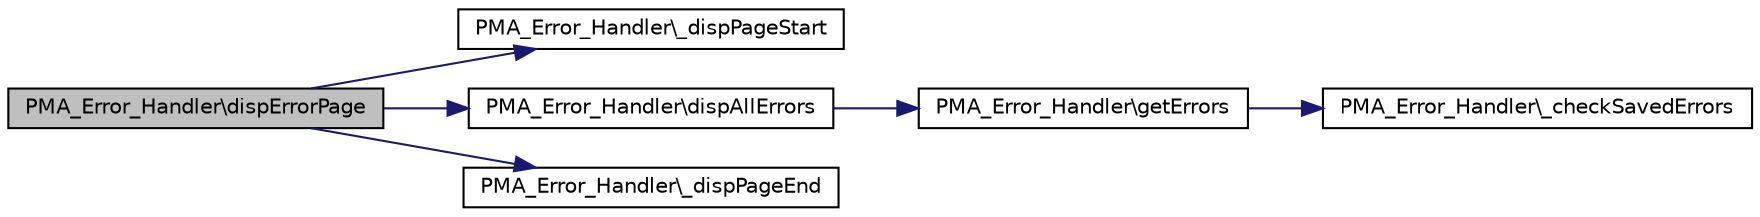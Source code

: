 digraph G
{
  edge [fontname="Helvetica",fontsize="10",labelfontname="Helvetica",labelfontsize="10"];
  node [fontname="Helvetica",fontsize="10",shape=record];
  rankdir="LR";
  Node1 [label="PMA_Error_Handler\\dispErrorPage",height=0.2,width=0.4,color="black", fillcolor="grey75", style="filled" fontcolor="black"];
  Node1 -> Node2 [color="midnightblue",fontsize="10",style="solid",fontname="Helvetica"];
  Node2 [label="PMA_Error_Handler\\_dispPageStart",height=0.2,width=0.4,color="black", fillcolor="white", style="filled",URL="$classPMA__Error__Handler.html#a5af38f286d5ca073eee3d125e30cd249",tooltip="display HTML header"];
  Node1 -> Node3 [color="midnightblue",fontsize="10",style="solid",fontname="Helvetica"];
  Node3 [label="PMA_Error_Handler\\dispAllErrors",height=0.2,width=0.4,color="black", fillcolor="white", style="filled",URL="$classPMA__Error__Handler.html#add5c4dbe7891a0cd3a8886d921603c71",tooltip="display all errors regardless already displayed or user errors"];
  Node3 -> Node4 [color="midnightblue",fontsize="10",style="solid",fontname="Helvetica"];
  Node4 [label="PMA_Error_Handler\\getErrors",height=0.2,width=0.4,color="black", fillcolor="white", style="filled",URL="$classPMA__Error__Handler.html#a52ec850412dacbe10593f1c57d9dfcc3",tooltip="returns array with all errors"];
  Node4 -> Node5 [color="midnightblue",fontsize="10",style="solid",fontname="Helvetica"];
  Node5 [label="PMA_Error_Handler\\_checkSavedErrors",height=0.2,width=0.4,color="black", fillcolor="white", style="filled",URL="$classPMA__Error__Handler.html#a28538a21240e077341c14391657e93b6",tooltip="look in session for saved errors"];
  Node1 -> Node6 [color="midnightblue",fontsize="10",style="solid",fontname="Helvetica"];
  Node6 [label="PMA_Error_Handler\\_dispPageEnd",height=0.2,width=0.4,color="black", fillcolor="white", style="filled",URL="$classPMA__Error__Handler.html#a85601778a7b0057eac93bd72e2d94b19",tooltip="display HTML footer"];
}
